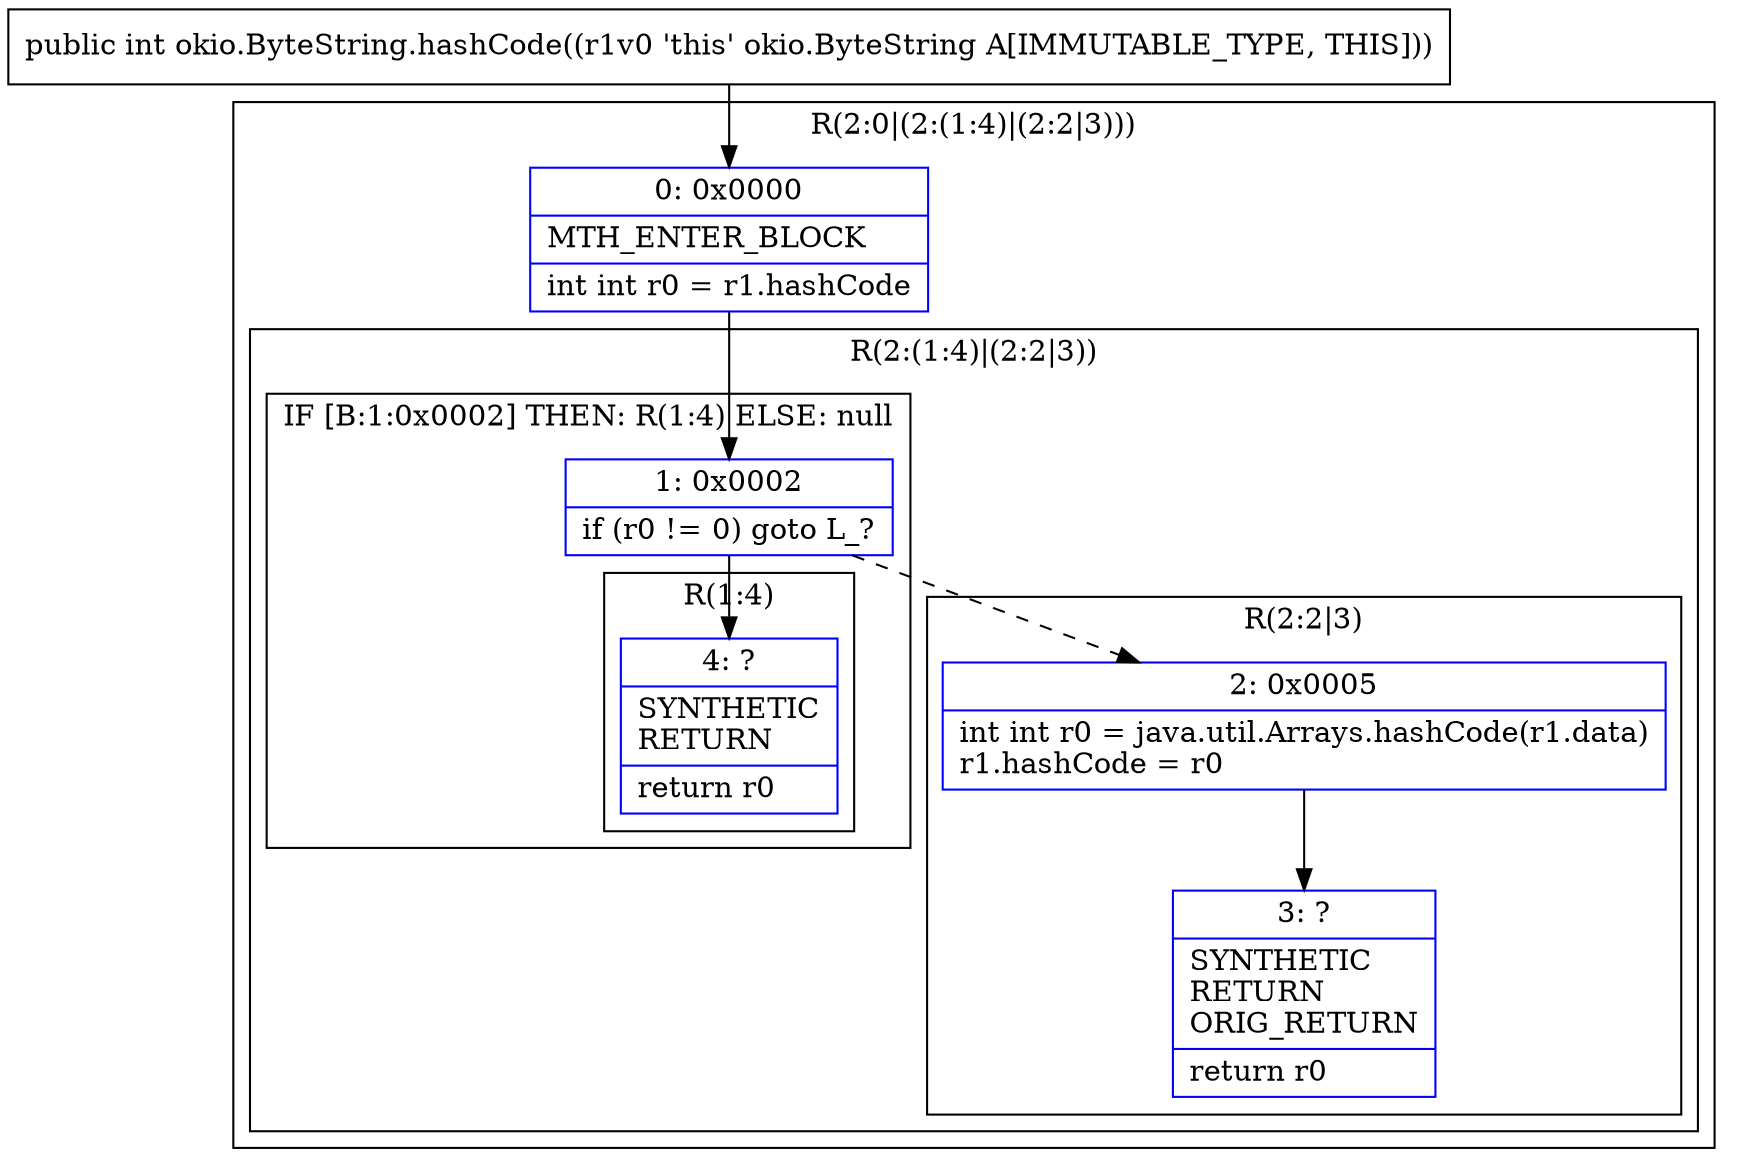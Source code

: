 digraph "CFG forokio.ByteString.hashCode()I" {
subgraph cluster_Region_2111727660 {
label = "R(2:0|(2:(1:4)|(2:2|3)))";
node [shape=record,color=blue];
Node_0 [shape=record,label="{0\:\ 0x0000|MTH_ENTER_BLOCK\l|int int r0 = r1.hashCode\l}"];
subgraph cluster_Region_1298843641 {
label = "R(2:(1:4)|(2:2|3))";
node [shape=record,color=blue];
subgraph cluster_IfRegion_1127710181 {
label = "IF [B:1:0x0002] THEN: R(1:4) ELSE: null";
node [shape=record,color=blue];
Node_1 [shape=record,label="{1\:\ 0x0002|if (r0 != 0) goto L_?\l}"];
subgraph cluster_Region_825580072 {
label = "R(1:4)";
node [shape=record,color=blue];
Node_4 [shape=record,label="{4\:\ ?|SYNTHETIC\lRETURN\l|return r0\l}"];
}
}
subgraph cluster_Region_955323872 {
label = "R(2:2|3)";
node [shape=record,color=blue];
Node_2 [shape=record,label="{2\:\ 0x0005|int int r0 = java.util.Arrays.hashCode(r1.data)\lr1.hashCode = r0\l}"];
Node_3 [shape=record,label="{3\:\ ?|SYNTHETIC\lRETURN\lORIG_RETURN\l|return r0\l}"];
}
}
}
MethodNode[shape=record,label="{public int okio.ByteString.hashCode((r1v0 'this' okio.ByteString A[IMMUTABLE_TYPE, THIS])) }"];
MethodNode -> Node_0;
Node_0 -> Node_1;
Node_1 -> Node_2[style=dashed];
Node_1 -> Node_4;
Node_2 -> Node_3;
}

